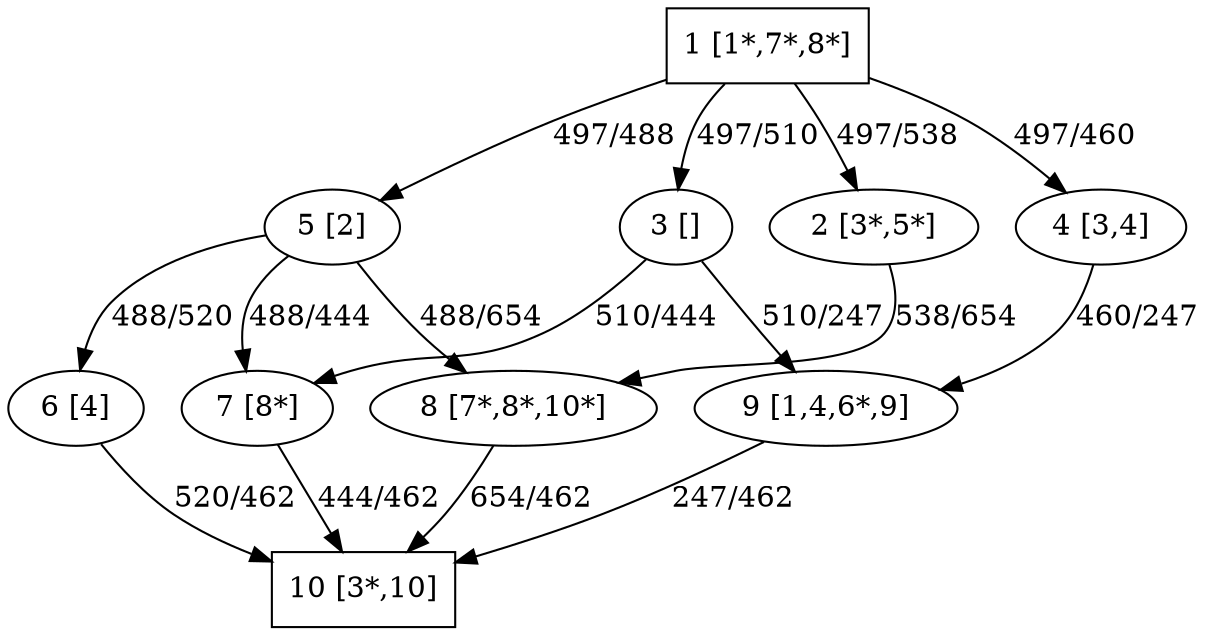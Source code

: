 strict digraph graph_10_4_1 {
	rankdir=UD;
	1 [label="1 [1*,7*,8*]" shape=box];
	2 [label="2 [3*,5*]"];
	3 [label="3 []"];
	4 [label="4 [3,4]"];
	5 [label="5 [2]"];
	6 [label="6 [4]"];
	7 [label="7 [8*]"];
	8 [label="8 [7*,8*,10*]"];
	9 [label="9 [1,4,6*,9]"];
	10 [label="10 [3*,10]" shape=box];
	1 -> 2[label="497/538"];
	1 -> 3[label="497/510"];
	1 -> 4[label="497/460"];
	1 -> 5[label="497/488"];
	2 -> 8[label="538/654"];
	3 -> 9[label="510/247"];
	3 -> 7[label="510/444"];
	4 -> 9[label="460/247"];
	5 -> 8[label="488/654"];
	5 -> 7[label="488/444"];
	5 -> 6[label="488/520"];
	6 -> 10[label="520/462"];
	7 -> 10[label="444/462"];
	8 -> 10[label="654/462"];
	9 -> 10[label="247/462"];
}
